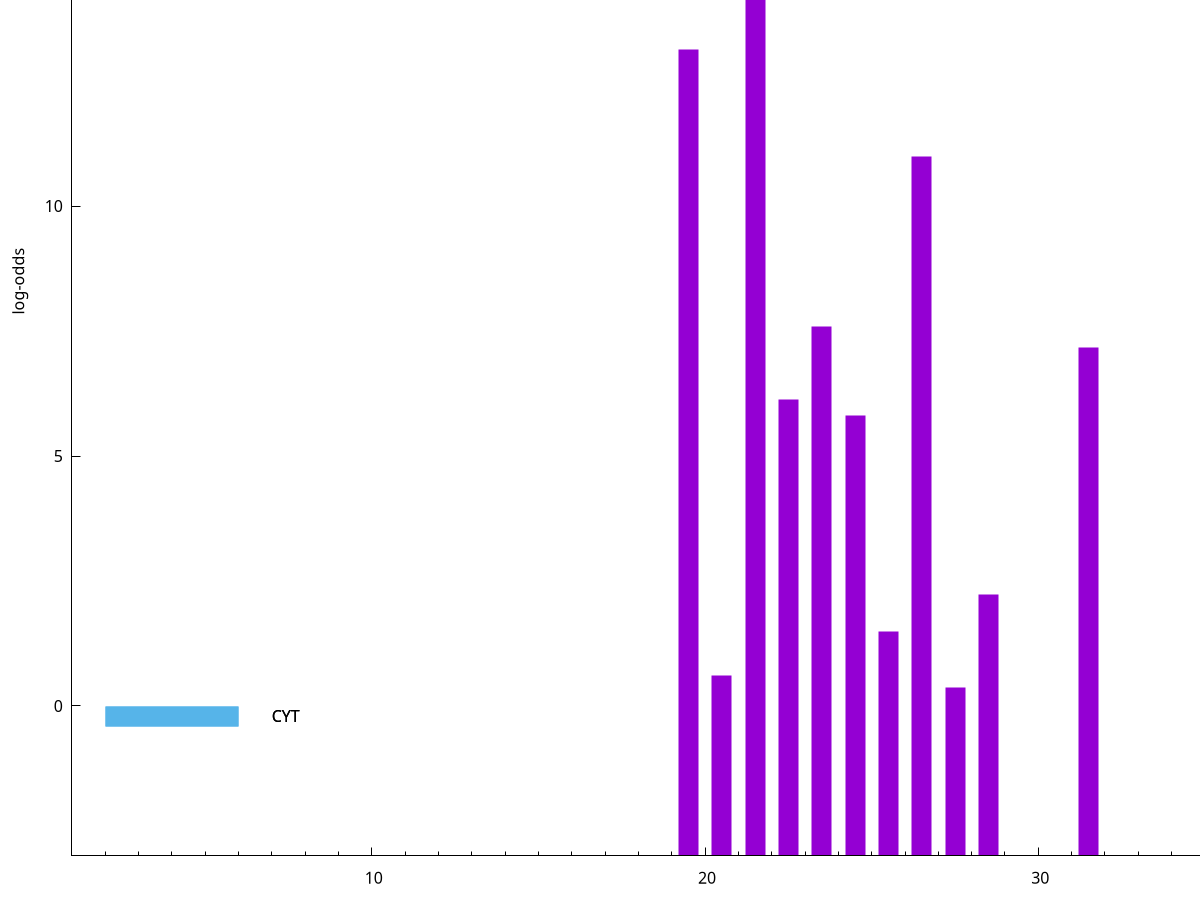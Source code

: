 set title "LipoP predictions for SRR5666568.gff"
set size 2., 1.4
set xrange [1:70] 
set mxtics 10
set yrange [-3:20]
set y2range [0:23]
set ylabel "log-odds"
set term postscript eps color solid "Helvetica" 30
set output "SRR5666568.gff117.eps"
set arrow from 2,17.9532 to 6,17.9532 nohead lt 1 lw 20
set label "SpI" at 7,17.9532
set arrow from 2,-0.200913 to 6,-0.200913 nohead lt 3 lw 20
set label "CYT" at 7,-0.200913
set arrow from 2,-0.200913 to 6,-0.200913 nohead lt 3 lw 20
set label "CYT" at 7,-0.200913
set arrow from 2,17.9532 to 6,17.9532 nohead lt 1 lw 20
set label "SpI" at 7,17.9532
# NOTE: The scores below are the log-odds scores with the threshold
# NOTE: subtracted (a hack to make gnuplot make the histogram all
# NOTE: look nice).
plot "-" axes x1y2 title "" with impulses lt 1 lw 20
21.500000 20.886500
19.500000 16.129000
26.500000 13.992100
23.500000 10.582050
31.500000 10.170750
22.500000 9.127610
24.500000 8.817790
28.500000 5.224390
25.500000 4.491670
20.500000 3.609608
27.500000 3.372239
e
exit
